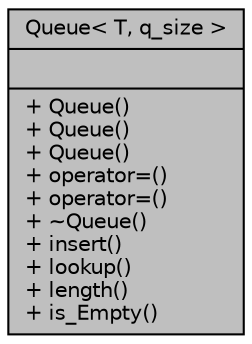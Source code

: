 digraph "Queue&lt; T, q_size &gt;"
{
 // INTERACTIVE_SVG=YES
 // LATEX_PDF_SIZE
  edge [fontname="Helvetica",fontsize="10",labelfontname="Helvetica",labelfontsize="10"];
  node [fontname="Helvetica",fontsize="10",shape=record];
  Node1 [label="{Queue\< T, q_size \>\n||+ Queue()\l+ Queue()\l+ Queue()\l+ operator=()\l+ operator=()\l+ ~Queue()\l+ insert()\l+ lookup()\l+ length()\l+ is_Empty()\l}",height=0.2,width=0.4,color="black", fillcolor="grey75", style="filled", fontcolor="black",tooltip=" "];
}
